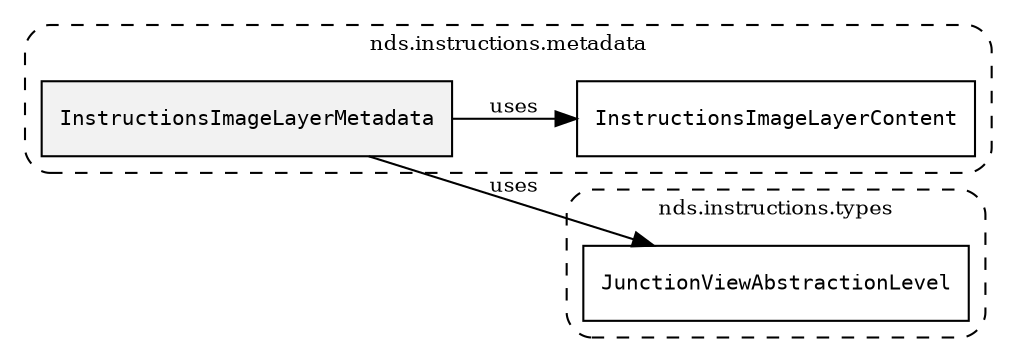 /**
 * This dot file creates symbol collaboration diagram for InstructionsImageLayerMetadata.
 */
digraph ZSERIO
{
    node [shape=box, fontsize=10];
    rankdir="LR";
    fontsize=10;
    tooltip="InstructionsImageLayerMetadata collaboration diagram";

    subgraph "cluster_nds.instructions.metadata"
    {
        style="dashed, rounded";
        label="nds.instructions.metadata";
        tooltip="Package nds.instructions.metadata";
        href="../../../content/packages/nds.instructions.metadata.html#Package-nds-instructions-metadata";
        target="_parent";

        "InstructionsImageLayerMetadata" [style="filled", fillcolor="#0000000D", target="_parent", label=<<font face="monospace"><table align="center" border="0" cellspacing="0" cellpadding="0"><tr><td href="../../../content/packages/nds.instructions.metadata.html#Structure-InstructionsImageLayerMetadata" title="Structure defined in nds.instructions.metadata">InstructionsImageLayerMetadata</td></tr></table></font>>];
        "InstructionsImageLayerContent" [target="_parent", label=<<font face="monospace"><table align="center" border="0" cellspacing="0" cellpadding="0"><tr><td href="../../../content/packages/nds.instructions.metadata.html#Bitmask-InstructionsImageLayerContent" title="Bitmask defined in nds.instructions.metadata">InstructionsImageLayerContent</td></tr></table></font>>];
    }

    subgraph "cluster_nds.instructions.types"
    {
        style="dashed, rounded";
        label="nds.instructions.types";
        tooltip="Package nds.instructions.types";
        href="../../../content/packages/nds.instructions.types.html#Package-nds-instructions-types";
        target="_parent";

        "JunctionViewAbstractionLevel" [target="_parent", label=<<font face="monospace"><table align="center" border="0" cellspacing="0" cellpadding="0"><tr><td href="../../../content/packages/nds.instructions.types.html#Enum-JunctionViewAbstractionLevel" title="Enum defined in nds.instructions.types">JunctionViewAbstractionLevel</td></tr></table></font>>];
    }

    "InstructionsImageLayerMetadata" -> "InstructionsImageLayerContent" [label="uses", fontsize=10];
    "InstructionsImageLayerMetadata" -> "JunctionViewAbstractionLevel" [label="uses", fontsize=10];
}
